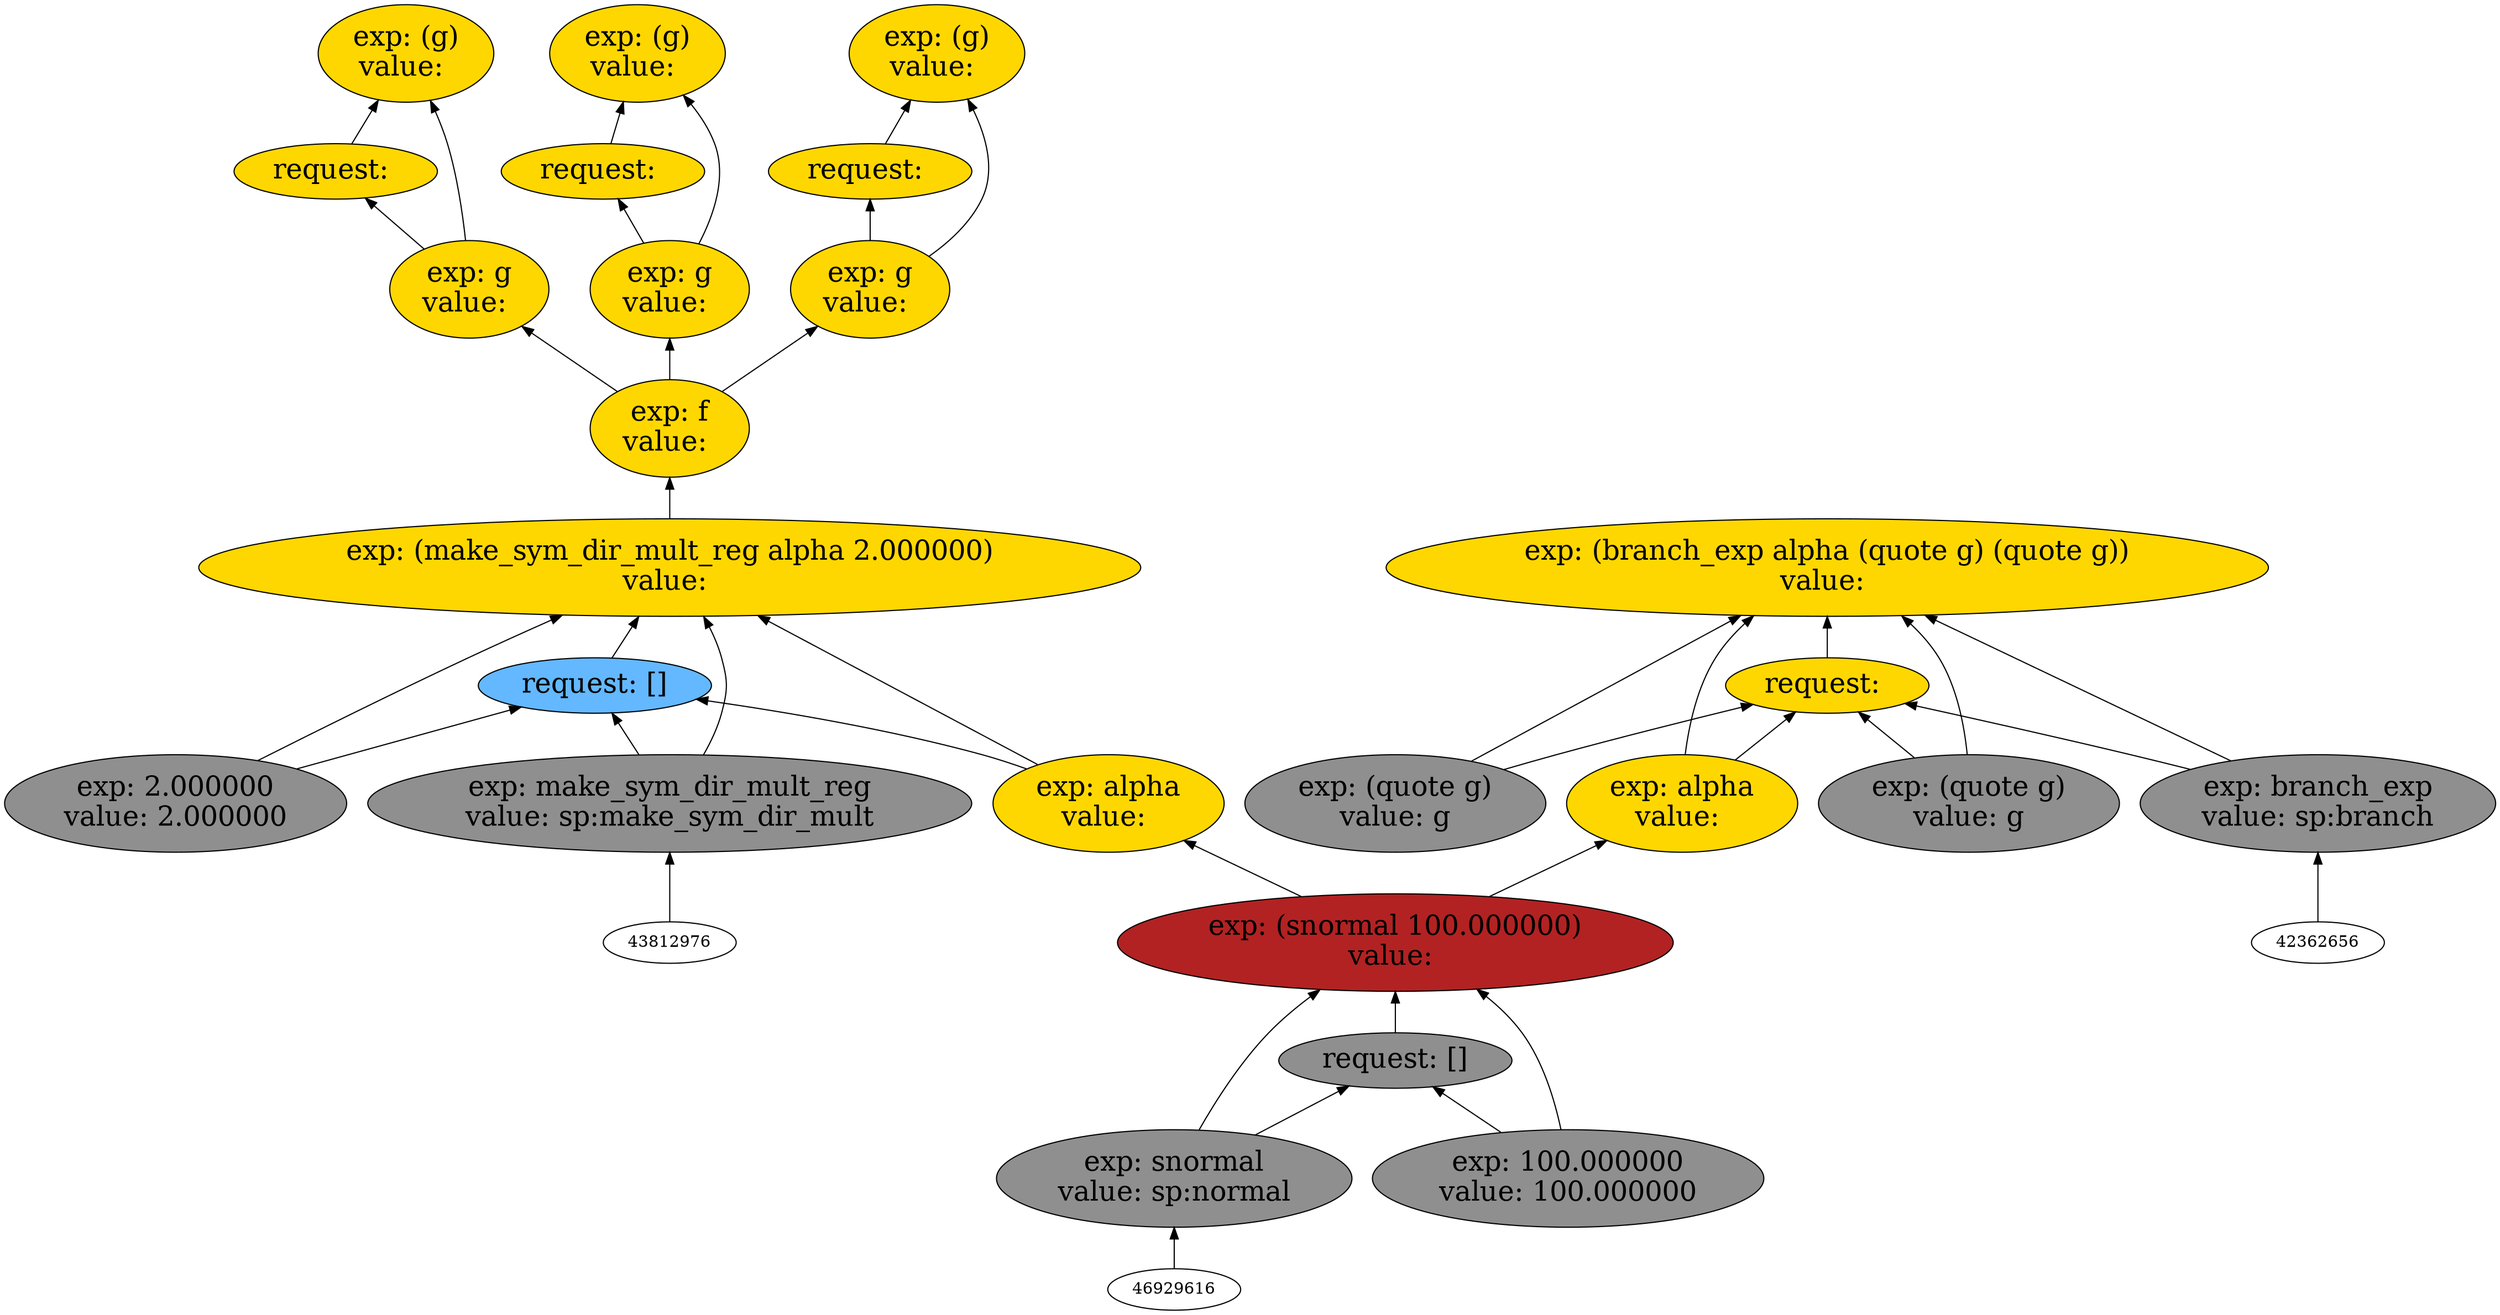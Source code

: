 digraph {
rankdir=BT
fontsize=24
subgraph clster1 {
label="Venture Families"
subgraph clster2 {
label="1"
"49230960"["fillcolor"="firebrick" "fontsize"="24" "label"="exp: (snormal 100.000000)\nvalue: " "shape"="ellipse" "style"="filled" ]
"49119520"["fillcolor"="grey56" "fontsize"="24" "label"="request: []" "shape"="ellipse" "style"="filled" ]
"49280592"["fillcolor"="grey56" "fontsize"="24" "label"="exp: snormal\nvalue: sp:normal" "shape"="ellipse" "style"="filled" ]
"47127520"["fillcolor"="grey56" "fontsize"="24" "label"="exp: 100.000000\nvalue: 100.000000" "shape"="ellipse" "style"="filled" ]
}

subgraph clster3 {
label="2"
"47010464"["fillcolor"="gold" "fontsize"="24" "label"="exp: (make_sym_dir_mult_reg alpha 2.000000)\nvalue: " "shape"="ellipse" "style"="filled" ]
"47736400"["fillcolor"="steelblue1" "fontsize"="24" "label"="request: []" "shape"="ellipse" "style"="filled" ]
"47983456"["fillcolor"="grey56" "fontsize"="24" "label"="exp: make_sym_dir_mult_reg\nvalue: sp:make_sym_dir_mult" "shape"="ellipse" "style"="filled" ]
"48021200"["fillcolor"="gold" "fontsize"="24" "label"="exp: alpha\nvalue: " "shape"="ellipse" "style"="filled" ]
"48337840"["fillcolor"="grey56" "fontsize"="24" "label"="exp: 2.000000\nvalue: 2.000000" "shape"="ellipse" "style"="filled" ]
}

subgraph clster4 {
label="3"
"48696576"["fillcolor"="gold" "fontsize"="24" "label"="exp: f\nvalue: " "shape"="ellipse" "style"="filled" ]
}

subgraph clster5 {
label="4"
"49472432"["fillcolor"="gold" "fontsize"="24" "label"="exp: (g)\nvalue: " "shape"="ellipse" "style"="filled" ]
"48758096"["fillcolor"="gold" "fontsize"="24" "label"="request: " "shape"="ellipse" "style"="filled" ]
"47009216"["fillcolor"="gold" "fontsize"="24" "label"="exp: g\nvalue: " "shape"="ellipse" "style"="filled" ]
}

subgraph clster6 {
label="5"
"47038416"["fillcolor"="gold" "fontsize"="24" "label"="exp: (g)\nvalue: " "shape"="ellipse" "style"="filled" ]
"47395360"["fillcolor"="gold" "fontsize"="24" "label"="request: " "shape"="ellipse" "style"="filled" ]
"47239200"["fillcolor"="gold" "fontsize"="24" "label"="exp: g\nvalue: " "shape"="ellipse" "style"="filled" ]
}

subgraph clster7 {
label="6"
"47181856"["fillcolor"="gold" "fontsize"="24" "label"="exp: (g)\nvalue: " "shape"="ellipse" "style"="filled" ]
"47122544"["fillcolor"="gold" "fontsize"="24" "label"="request: " "shape"="ellipse" "style"="filled" ]
"49451488"["fillcolor"="gold" "fontsize"="24" "label"="exp: g\nvalue: " "shape"="ellipse" "style"="filled" ]
}

subgraph clster8 {
label="7"
"49483616"["fillcolor"="gold" "fontsize"="24" "label"="exp: (branch_exp alpha (quote g) (quote g))\nvalue: " "shape"="ellipse" "style"="filled" ]
"47308208"["fillcolor"="gold" "fontsize"="24" "label"="request: " "shape"="ellipse" "style"="filled" ]
"49502368"["fillcolor"="grey56" "fontsize"="24" "label"="exp: branch_exp\nvalue: sp:branch" "shape"="ellipse" "style"="filled" ]
"47285856"["fillcolor"="gold" "fontsize"="24" "label"="exp: alpha\nvalue: " "shape"="ellipse" "style"="filled" ]
"47738560"["fillcolor"="grey56" "fontsize"="24" "label"="exp: (quote g)\nvalue: g" "shape"="ellipse" "style"="filled" ]
"47795984"["fillcolor"="grey56" "fontsize"="24" "label"="exp: (quote g)\nvalue: g" "shape"="ellipse" "style"="filled" ]
}

}

"47983456" -> "47010464"["arrowhead"="normal" "color"="black" "constraint"="true" "style"="solid" ]
"47983456" -> "47736400"["arrowhead"="normal" "color"="black" "constraint"="true" "style"="solid" ]
"43812976" -> "47983456"["arrowhead"="normal" "color"="black" "constraint"="true" "style"="solid" ]
"48021200" -> "47010464"["arrowhead"="normal" "color"="black" "constraint"="true" "style"="solid" ]
"48021200" -> "47736400"["arrowhead"="normal" "color"="black" "constraint"="true" "style"="solid" ]
"49230960" -> "48021200"["arrowhead"="normal" "color"="black" "constraint"="true" "style"="solid" ]
"48337840" -> "47010464"["arrowhead"="normal" "color"="black" "constraint"="true" "style"="solid" ]
"48337840" -> "47736400"["arrowhead"="normal" "color"="black" "constraint"="true" "style"="solid" ]
"47736400" -> "47010464"["arrowhead"="normal" "color"="black" "constraint"="true" "style"="solid" ]
"47239200" -> "47038416"["arrowhead"="normal" "color"="black" "constraint"="true" "style"="solid" ]
"47239200" -> "47395360"["arrowhead"="normal" "color"="black" "constraint"="true" "style"="solid" ]
"48696576" -> "47239200"["arrowhead"="normal" "color"="black" "constraint"="true" "style"="solid" ]
"47395360" -> "47038416"["arrowhead"="normal" "color"="black" "constraint"="true" "style"="solid" ]
"49451488" -> "47181856"["arrowhead"="normal" "color"="black" "constraint"="true" "style"="solid" ]
"49451488" -> "47122544"["arrowhead"="normal" "color"="black" "constraint"="true" "style"="solid" ]
"48696576" -> "49451488"["arrowhead"="normal" "color"="black" "constraint"="true" "style"="solid" ]
"47122544" -> "47181856"["arrowhead"="normal" "color"="black" "constraint"="true" "style"="solid" ]
"47010464" -> "48696576"["arrowhead"="normal" "color"="black" "constraint"="true" "style"="solid" ]
"49280592" -> "49230960"["arrowhead"="normal" "color"="black" "constraint"="true" "style"="solid" ]
"49280592" -> "49119520"["arrowhead"="normal" "color"="black" "constraint"="true" "style"="solid" ]
"46929616" -> "49280592"["arrowhead"="normal" "color"="black" "constraint"="true" "style"="solid" ]
"47127520" -> "49230960"["arrowhead"="normal" "color"="black" "constraint"="true" "style"="solid" ]
"47127520" -> "49119520"["arrowhead"="normal" "color"="black" "constraint"="true" "style"="solid" ]
"49119520" -> "49230960"["arrowhead"="normal" "color"="black" "constraint"="true" "style"="solid" ]
"47009216" -> "49472432"["arrowhead"="normal" "color"="black" "constraint"="true" "style"="solid" ]
"47009216" -> "48758096"["arrowhead"="normal" "color"="black" "constraint"="true" "style"="solid" ]
"48696576" -> "47009216"["arrowhead"="normal" "color"="black" "constraint"="true" "style"="solid" ]
"48758096" -> "49472432"["arrowhead"="normal" "color"="black" "constraint"="true" "style"="solid" ]
"49502368" -> "49483616"["arrowhead"="normal" "color"="black" "constraint"="true" "style"="solid" ]
"49502368" -> "47308208"["arrowhead"="normal" "color"="black" "constraint"="true" "style"="solid" ]
"42362656" -> "49502368"["arrowhead"="normal" "color"="black" "constraint"="true" "style"="solid" ]
"47285856" -> "49483616"["arrowhead"="normal" "color"="black" "constraint"="true" "style"="solid" ]
"47285856" -> "47308208"["arrowhead"="normal" "color"="black" "constraint"="true" "style"="solid" ]
"49230960" -> "47285856"["arrowhead"="normal" "color"="black" "constraint"="true" "style"="solid" ]
"47738560" -> "49483616"["arrowhead"="normal" "color"="black" "constraint"="true" "style"="solid" ]
"47738560" -> "47308208"["arrowhead"="normal" "color"="black" "constraint"="true" "style"="solid" ]
"47795984" -> "49483616"["arrowhead"="normal" "color"="black" "constraint"="true" "style"="solid" ]
"47795984" -> "47308208"["arrowhead"="normal" "color"="black" "constraint"="true" "style"="solid" ]
"47308208" -> "49483616"["arrowhead"="normal" "color"="black" "constraint"="true" "style"="solid" ]

}